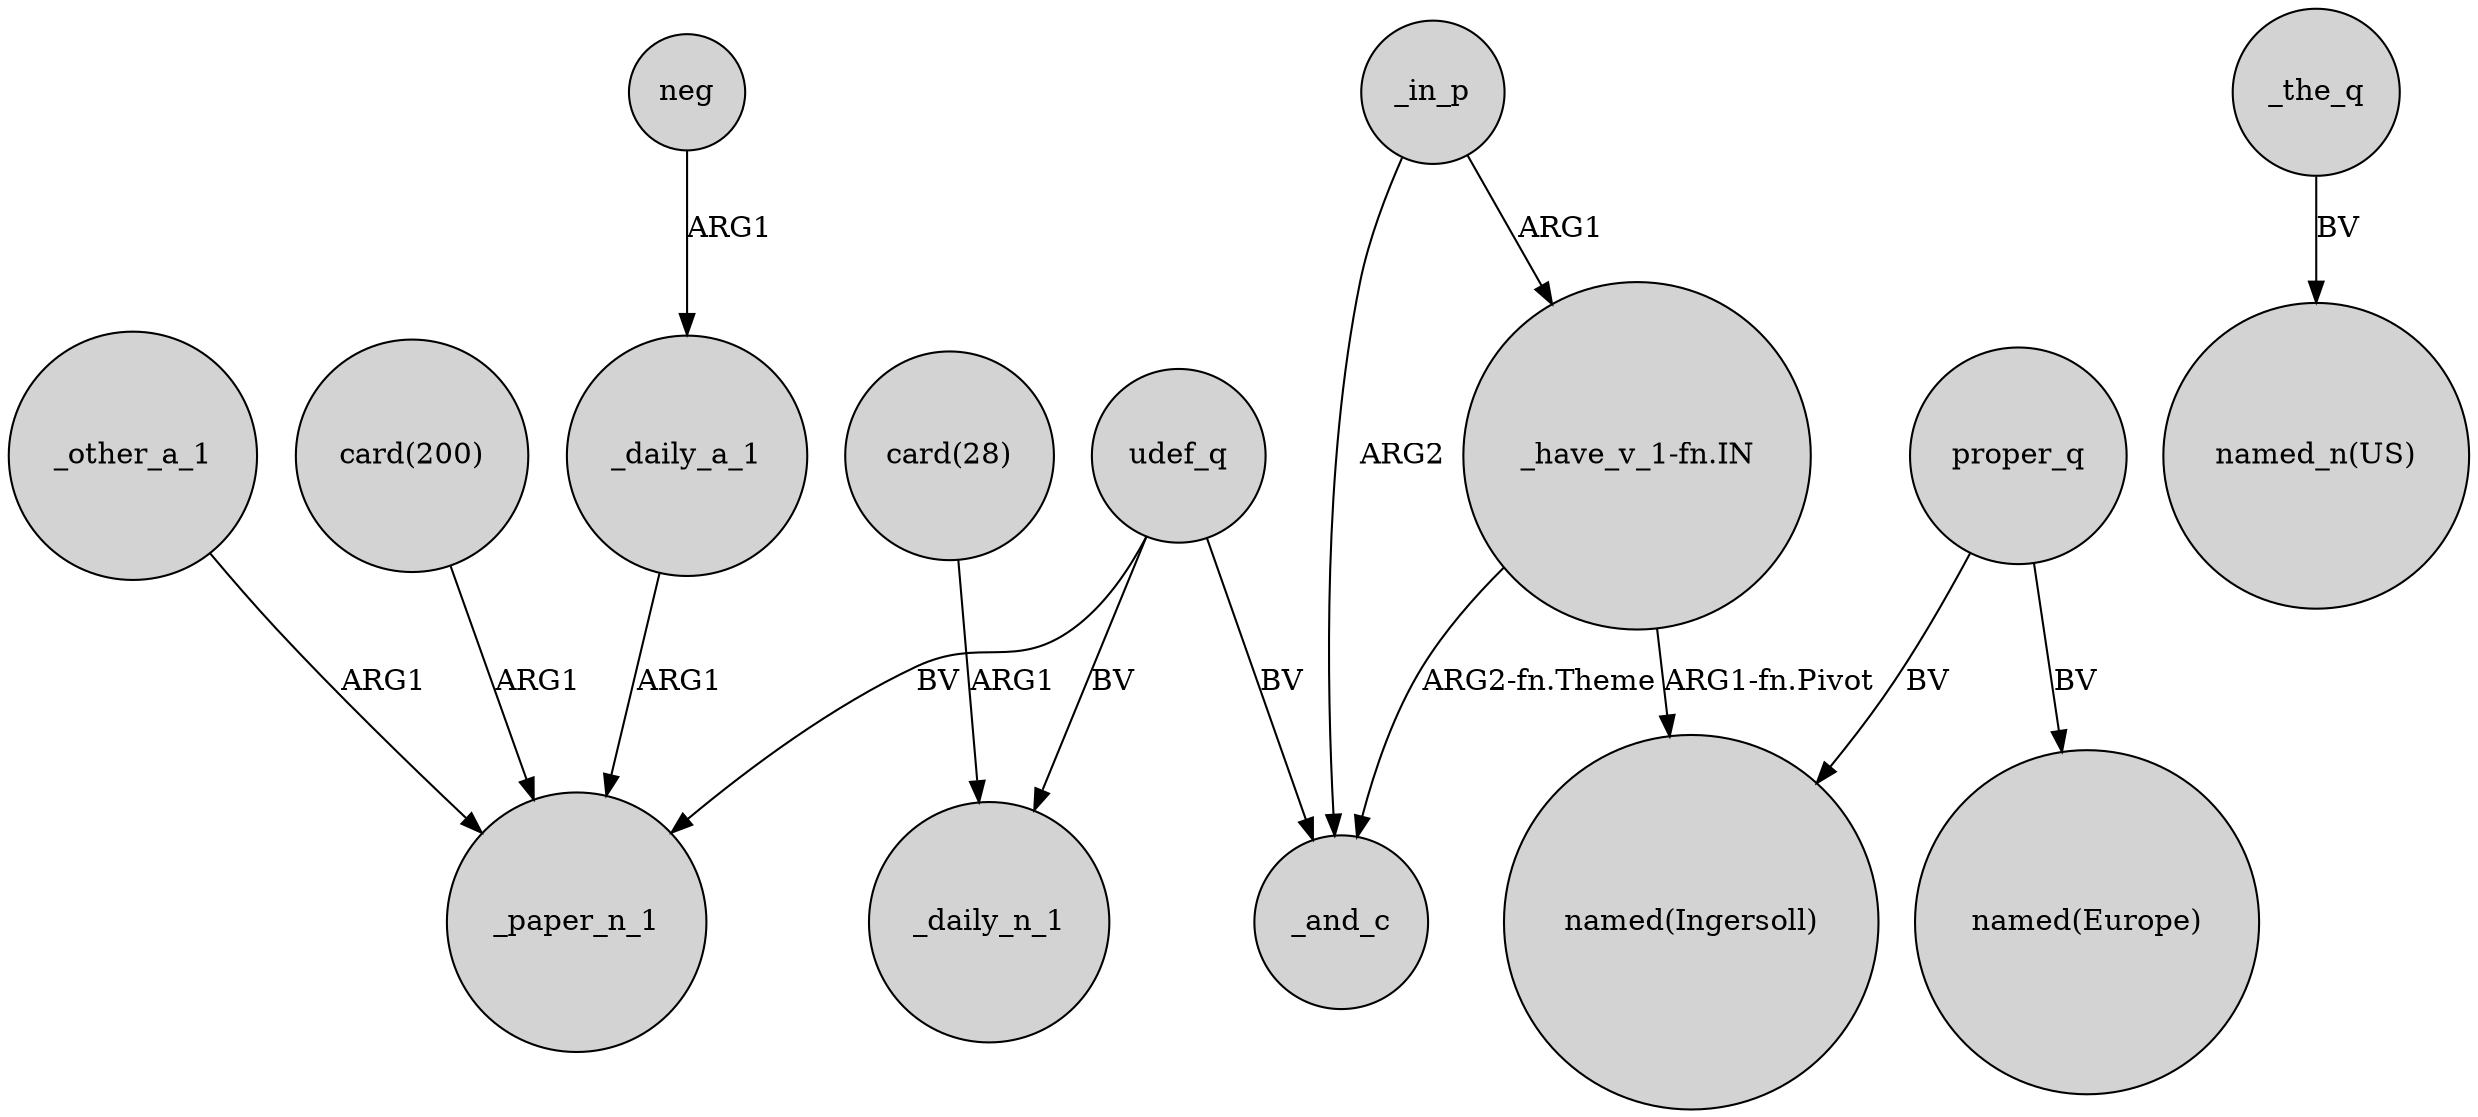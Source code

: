 digraph {
	node [shape=circle style=filled]
	udef_q -> _paper_n_1 [label=BV]
	"_have_v_1-fn.IN" -> _and_c [label="ARG2-fn.Theme"]
	"card(28)" -> _daily_n_1 [label=ARG1]
	udef_q -> _daily_n_1 [label=BV]
	"card(200)" -> _paper_n_1 [label=ARG1]
	neg -> _daily_a_1 [label=ARG1]
	proper_q -> "named(Europe)" [label=BV]
	udef_q -> _and_c [label=BV]
	_daily_a_1 -> _paper_n_1 [label=ARG1]
	_in_p -> _and_c [label=ARG2]
	_the_q -> "named_n(US)" [label=BV]
	_in_p -> "_have_v_1-fn.IN" [label=ARG1]
	proper_q -> "named(Ingersoll)" [label=BV]
	_other_a_1 -> _paper_n_1 [label=ARG1]
	"_have_v_1-fn.IN" -> "named(Ingersoll)" [label="ARG1-fn.Pivot"]
}
